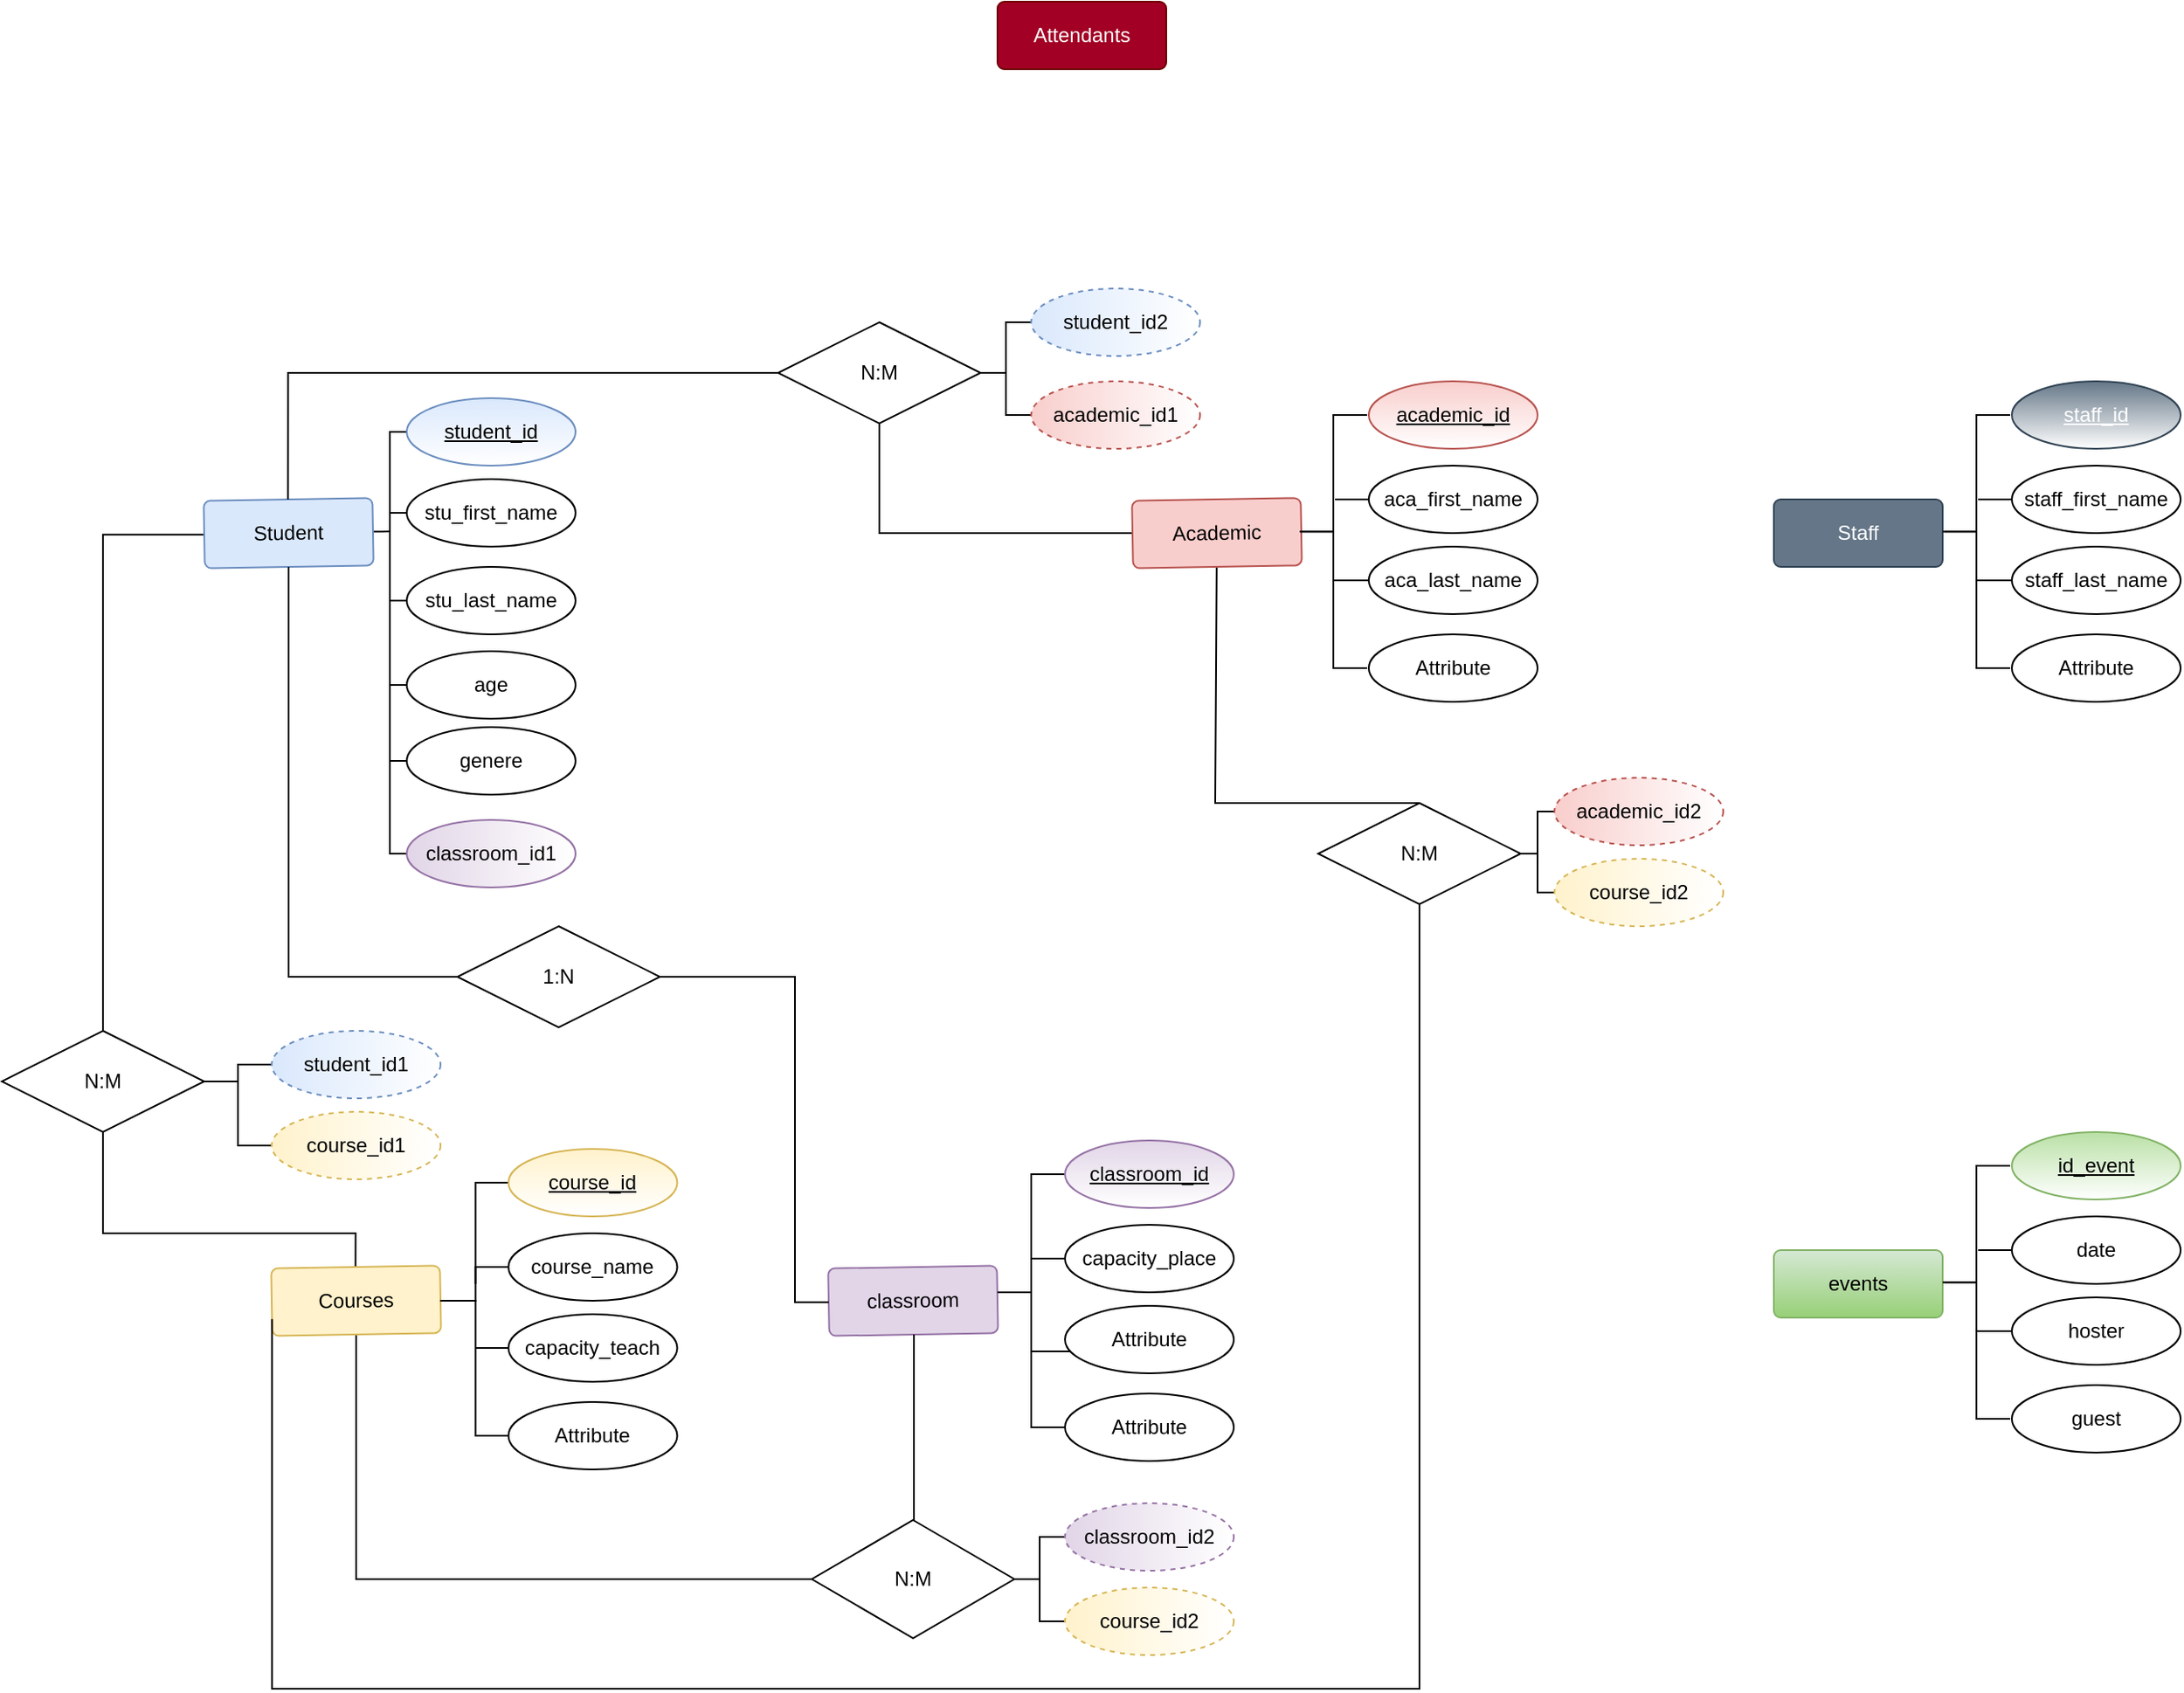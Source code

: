 <mxfile version="13.6.5" type="github" pages="2">
  <diagram name="Page-1" id="e56a1550-8fbb-45ad-956c-1786394a9013">
    <mxGraphModel dx="1447" dy="732" grid="1" gridSize="10" guides="1" tooltips="1" connect="1" arrows="1" fold="1" page="1" pageScale="1" pageWidth="2336" pageHeight="1654" background="#ffffff" math="0" shadow="0">
      <root>
        <mxCell id="0" />
        <mxCell id="1" parent="0" />
        <mxCell id="8qeOEE5i9LT7K-dfV9K4-85" style="edgeStyle=orthogonalEdgeStyle;rounded=0;orthogonalLoop=1;jettySize=auto;html=1;entryX=0.5;entryY=0;entryDx=0;entryDy=0;exitX=0.5;exitY=1;exitDx=0;exitDy=0;endArrow=none;endFill=0;" edge="1" parent="1" source="8qeOEE5i9LT7K-dfV9K4-33" target="8qeOEE5i9LT7K-dfV9K4-56">
          <mxGeometry relative="1" as="geometry">
            <Array as="points">
              <mxPoint x="830" y="850" />
              <mxPoint x="980" y="850" />
            </Array>
          </mxGeometry>
        </mxCell>
        <mxCell id="8qeOEE5i9LT7K-dfV9K4-86" style="edgeStyle=orthogonalEdgeStyle;rounded=0;orthogonalLoop=1;jettySize=auto;html=1;endArrow=none;endFill=0;entryX=0;entryY=0.5;entryDx=0;entryDy=0;" edge="1" parent="1" source="8qeOEE5i9LT7K-dfV9K4-33" target="8qeOEE5i9LT7K-dfV9K4-38">
          <mxGeometry relative="1" as="geometry">
            <mxPoint x="830" y="520" as="targetPoint" />
            <Array as="points">
              <mxPoint x="830" y="436" />
            </Array>
          </mxGeometry>
        </mxCell>
        <mxCell id="8qeOEE5i9LT7K-dfV9K4-33" value="N:M" style="shape=rhombus;perimeter=rhombusPerimeter;whiteSpace=wrap;html=1;align=center;" vertex="1" parent="1">
          <mxGeometry x="770" y="730" width="120" height="60" as="geometry" />
        </mxCell>
        <mxCell id="8qeOEE5i9LT7K-dfV9K4-107" style="edgeStyle=elbowEdgeStyle;rounded=0;orthogonalLoop=1;jettySize=auto;html=1;exitX=1;exitY=0.5;exitDx=0;exitDy=0;endArrow=none;endFill=0;" edge="1" parent="1" source="8qeOEE5i9LT7K-dfV9K4-38">
          <mxGeometry relative="1" as="geometry">
            <mxPoint x="1000" y="434" as="targetPoint" />
          </mxGeometry>
        </mxCell>
        <mxCell id="8qeOEE5i9LT7K-dfV9K4-38" value="Student" style="rounded=1;arcSize=10;whiteSpace=wrap;html=1;align=center;rotation=-1;fillColor=#dae8fc;strokeColor=#6c8ebf;" vertex="1" parent="1">
          <mxGeometry x="890" y="415" width="100" height="40" as="geometry" />
        </mxCell>
        <mxCell id="8qeOEE5i9LT7K-dfV9K4-105" style="edgeStyle=elbowEdgeStyle;rounded=0;orthogonalLoop=1;jettySize=auto;html=1;endArrow=none;endFill=0;" edge="1" parent="1" source="8qeOEE5i9LT7K-dfV9K4-39">
          <mxGeometry relative="1" as="geometry">
            <mxPoint x="1000" y="423" as="targetPoint" />
          </mxGeometry>
        </mxCell>
        <mxCell id="8qeOEE5i9LT7K-dfV9K4-39" value="stu_first_name" style="ellipse;whiteSpace=wrap;html=1;align=center;" vertex="1" parent="1">
          <mxGeometry x="1010" y="403" width="100" height="40" as="geometry" />
        </mxCell>
        <mxCell id="8qeOEE5i9LT7K-dfV9K4-41" style="edgeStyle=orthogonalEdgeStyle;rounded=0;orthogonalLoop=1;jettySize=auto;html=1;endArrow=none;endFill=0;" edge="1" parent="1" source="8qeOEE5i9LT7K-dfV9K4-40">
          <mxGeometry relative="1" as="geometry">
            <mxPoint x="1000" y="520" as="targetPoint" />
            <Array as="points">
              <mxPoint x="1000" y="375" />
            </Array>
          </mxGeometry>
        </mxCell>
        <mxCell id="8qeOEE5i9LT7K-dfV9K4-40" value="student_id" style="ellipse;whiteSpace=wrap;html=1;align=center;fontStyle=4;fillColor=#dae8fc;strokeColor=#6c8ebf;gradientColor=#ffffff;" vertex="1" parent="1">
          <mxGeometry x="1010" y="355" width="100" height="40" as="geometry" />
        </mxCell>
        <mxCell id="8qeOEE5i9LT7K-dfV9K4-106" style="edgeStyle=elbowEdgeStyle;rounded=0;orthogonalLoop=1;jettySize=auto;html=1;endArrow=none;endFill=0;" edge="1" parent="1" source="8qeOEE5i9LT7K-dfV9K4-43">
          <mxGeometry relative="1" as="geometry">
            <mxPoint x="1000" y="475" as="targetPoint" />
          </mxGeometry>
        </mxCell>
        <mxCell id="8qeOEE5i9LT7K-dfV9K4-43" value="stu_last_name" style="ellipse;whiteSpace=wrap;html=1;align=center;" vertex="1" parent="1">
          <mxGeometry x="1010" y="455" width="100" height="40" as="geometry" />
        </mxCell>
        <mxCell id="8qeOEE5i9LT7K-dfV9K4-46" style="edgeStyle=orthogonalEdgeStyle;rounded=0;orthogonalLoop=1;jettySize=auto;html=1;endArrow=none;endFill=0;" edge="1" parent="1" source="8qeOEE5i9LT7K-dfV9K4-44">
          <mxGeometry relative="1" as="geometry">
            <mxPoint x="1000" y="520" as="targetPoint" />
            <Array as="points">
              <mxPoint x="1000" y="525" />
            </Array>
          </mxGeometry>
        </mxCell>
        <mxCell id="8qeOEE5i9LT7K-dfV9K4-44" value="age" style="ellipse;whiteSpace=wrap;html=1;align=center;" vertex="1" parent="1">
          <mxGeometry x="1010" y="505" width="100" height="40" as="geometry" />
        </mxCell>
        <mxCell id="8qeOEE5i9LT7K-dfV9K4-103" style="edgeStyle=elbowEdgeStyle;rounded=0;orthogonalLoop=1;jettySize=auto;html=1;entryX=0.5;entryY=0;entryDx=0;entryDy=0;endArrow=none;endFill=0;" edge="1" parent="1" source="8qeOEE5i9LT7K-dfV9K4-47" target="8qeOEE5i9LT7K-dfV9K4-99">
          <mxGeometry relative="1" as="geometry">
            <Array as="points">
              <mxPoint x="1489" y="590" />
              <mxPoint x="1489" y="570" />
              <mxPoint x="1489" y="530" />
            </Array>
          </mxGeometry>
        </mxCell>
        <mxCell id="h8_w1N1ypf0AOFqCvdCE-18" style="edgeStyle=elbowEdgeStyle;rounded=0;orthogonalLoop=1;jettySize=auto;html=1;entryX=0.5;entryY=1;entryDx=0;entryDy=0;endArrow=none;endFill=0;" edge="1" parent="1" source="8qeOEE5i9LT7K-dfV9K4-47" target="8qeOEE5i9LT7K-dfV9K4-92">
          <mxGeometry relative="1" as="geometry">
            <Array as="points">
              <mxPoint x="1290" y="410" />
            </Array>
          </mxGeometry>
        </mxCell>
        <mxCell id="8qeOEE5i9LT7K-dfV9K4-47" value="Academic" style="rounded=1;arcSize=10;whiteSpace=wrap;html=1;align=center;rotation=-1;fillColor=#f8cecc;strokeColor=#b85450;" vertex="1" parent="1">
          <mxGeometry x="1440" y="415" width="100" height="40" as="geometry" />
        </mxCell>
        <mxCell id="h8_w1N1ypf0AOFqCvdCE-6" style="edgeStyle=elbowEdgeStyle;rounded=0;orthogonalLoop=1;jettySize=auto;html=1;endArrow=none;endFill=0;" edge="1" parent="1" source="8qeOEE5i9LT7K-dfV9K4-49">
          <mxGeometry relative="1" as="geometry">
            <mxPoint x="1560" y="415" as="targetPoint" />
          </mxGeometry>
        </mxCell>
        <mxCell id="8qeOEE5i9LT7K-dfV9K4-49" value="aca_first_name" style="ellipse;whiteSpace=wrap;html=1;align=center;" vertex="1" parent="1">
          <mxGeometry x="1580" y="395" width="100" height="40" as="geometry" />
        </mxCell>
        <mxCell id="h8_w1N1ypf0AOFqCvdCE-5" style="edgeStyle=elbowEdgeStyle;rounded=0;orthogonalLoop=1;jettySize=auto;html=1;entryX=1;entryY=0.5;entryDx=0;entryDy=0;endArrow=none;endFill=0;" edge="1" parent="1">
          <mxGeometry relative="1" as="geometry">
            <mxPoint x="1579" y="365" as="sourcePoint" />
            <mxPoint x="1538.992" y="434.127" as="targetPoint" />
          </mxGeometry>
        </mxCell>
        <mxCell id="8qeOEE5i9LT7K-dfV9K4-51" value="academic_id" style="ellipse;whiteSpace=wrap;html=1;align=center;fontStyle=4;fillColor=#f8cecc;strokeColor=#b85450;gradientColor=#ffffff;" vertex="1" parent="1">
          <mxGeometry x="1580" y="345" width="100" height="40" as="geometry" />
        </mxCell>
        <mxCell id="8qeOEE5i9LT7K-dfV9K4-110" style="edgeStyle=elbowEdgeStyle;rounded=0;orthogonalLoop=1;jettySize=auto;html=1;entryX=1;entryY=0.5;entryDx=0;entryDy=0;endArrow=none;endFill=0;" edge="1" parent="1" source="8qeOEE5i9LT7K-dfV9K4-53" target="8qeOEE5i9LT7K-dfV9K4-47">
          <mxGeometry relative="1" as="geometry">
            <Array as="points">
              <mxPoint x="1559" y="440" />
            </Array>
          </mxGeometry>
        </mxCell>
        <mxCell id="8qeOEE5i9LT7K-dfV9K4-53" value="aca_last_name" style="ellipse;whiteSpace=wrap;html=1;align=center;" vertex="1" parent="1">
          <mxGeometry x="1580" y="443" width="100" height="40" as="geometry" />
        </mxCell>
        <mxCell id="h8_w1N1ypf0AOFqCvdCE-4" style="edgeStyle=elbowEdgeStyle;rounded=0;orthogonalLoop=1;jettySize=auto;html=1;endArrow=none;endFill=0;" edge="1" parent="1">
          <mxGeometry relative="1" as="geometry">
            <mxPoint x="1559" y="460" as="targetPoint" />
            <mxPoint x="1579" y="515" as="sourcePoint" />
            <Array as="points">
              <mxPoint x="1559" y="490" />
            </Array>
          </mxGeometry>
        </mxCell>
        <mxCell id="8qeOEE5i9LT7K-dfV9K4-55" value="Attribute" style="ellipse;whiteSpace=wrap;html=1;align=center;" vertex="1" parent="1">
          <mxGeometry x="1580" y="495" width="100" height="40" as="geometry" />
        </mxCell>
        <mxCell id="h8_w1N1ypf0AOFqCvdCE-15" style="edgeStyle=elbowEdgeStyle;rounded=0;orthogonalLoop=1;jettySize=auto;html=1;entryX=0;entryY=0.5;entryDx=0;entryDy=0;endArrow=none;endFill=0;" edge="1" parent="1" source="8qeOEE5i9LT7K-dfV9K4-56" target="8qeOEE5i9LT7K-dfV9K4-133">
          <mxGeometry relative="1" as="geometry">
            <Array as="points">
              <mxPoint x="980" y="1050" />
            </Array>
          </mxGeometry>
        </mxCell>
        <mxCell id="8qeOEE5i9LT7K-dfV9K4-56" value="Courses" style="rounded=1;arcSize=10;whiteSpace=wrap;html=1;align=center;rotation=-1;fillColor=#fff2cc;strokeColor=#d6b656;" vertex="1" parent="1">
          <mxGeometry x="930" y="870" width="100" height="40" as="geometry" />
        </mxCell>
        <mxCell id="8qeOEE5i9LT7K-dfV9K4-57" style="edgeStyle=orthogonalEdgeStyle;rounded=0;orthogonalLoop=1;jettySize=auto;html=1;endArrow=none;endFill=0;" edge="1" parent="1" source="8qeOEE5i9LT7K-dfV9K4-58">
          <mxGeometry relative="1" as="geometry">
            <mxPoint x="1029.76" y="890" as="targetPoint" />
            <Array as="points">
              <mxPoint x="1050.76" y="870" />
              <mxPoint x="1050.76" y="890" />
              <mxPoint x="1029.76" y="890" />
            </Array>
          </mxGeometry>
        </mxCell>
        <mxCell id="8qeOEE5i9LT7K-dfV9K4-58" value="course_name" style="ellipse;whiteSpace=wrap;html=1;align=center;" vertex="1" parent="1">
          <mxGeometry x="1070.26" y="850" width="100" height="40" as="geometry" />
        </mxCell>
        <mxCell id="8qeOEE5i9LT7K-dfV9K4-59" style="edgeStyle=orthogonalEdgeStyle;rounded=0;orthogonalLoop=1;jettySize=auto;html=1;endArrow=none;endFill=0;" edge="1" parent="1" source="8qeOEE5i9LT7K-dfV9K4-60">
          <mxGeometry relative="1" as="geometry">
            <mxPoint x="1050.76" y="880" as="targetPoint" />
            <Array as="points">
              <mxPoint x="1050.76" y="820" />
              <mxPoint x="1050.76" y="869" />
            </Array>
          </mxGeometry>
        </mxCell>
        <mxCell id="8qeOEE5i9LT7K-dfV9K4-60" value="course_id" style="ellipse;whiteSpace=wrap;html=1;align=center;fontStyle=4;fillColor=#fff2cc;strokeColor=#d6b656;gradientColor=#ffffff;" vertex="1" parent="1">
          <mxGeometry x="1070.26" y="800" width="100" height="40" as="geometry" />
        </mxCell>
        <mxCell id="8qeOEE5i9LT7K-dfV9K4-104" style="edgeStyle=elbowEdgeStyle;rounded=0;orthogonalLoop=1;jettySize=auto;html=1;endArrow=none;endFill=0;" edge="1" parent="1" source="8qeOEE5i9LT7K-dfV9K4-62">
          <mxGeometry relative="1" as="geometry">
            <mxPoint x="1050.76" y="918" as="targetPoint" />
          </mxGeometry>
        </mxCell>
        <mxCell id="8qeOEE5i9LT7K-dfV9K4-62" value="&lt;span&gt;capacity_teach&lt;/span&gt;" style="ellipse;whiteSpace=wrap;html=1;align=center;" vertex="1" parent="1">
          <mxGeometry x="1070.26" y="898" width="100" height="40" as="geometry" />
        </mxCell>
        <mxCell id="8qeOEE5i9LT7K-dfV9K4-63" style="edgeStyle=orthogonalEdgeStyle;rounded=0;orthogonalLoop=1;jettySize=auto;html=1;endArrow=none;endFill=0;" edge="1" parent="1" source="8qeOEE5i9LT7K-dfV9K4-64">
          <mxGeometry relative="1" as="geometry">
            <mxPoint x="1030.76" y="890" as="targetPoint" />
            <Array as="points">
              <mxPoint x="1050.76" y="970" />
              <mxPoint x="1050.76" y="890" />
              <mxPoint x="1030.76" y="890" />
            </Array>
          </mxGeometry>
        </mxCell>
        <mxCell id="8qeOEE5i9LT7K-dfV9K4-64" value="Attribute" style="ellipse;whiteSpace=wrap;html=1;align=center;" vertex="1" parent="1">
          <mxGeometry x="1070.26" y="950" width="100" height="40" as="geometry" />
        </mxCell>
        <mxCell id="8qeOEE5i9LT7K-dfV9K4-65" value="classroom" style="rounded=1;arcSize=10;whiteSpace=wrap;html=1;align=center;rotation=-1;fillColor=#e1d5e7;strokeColor=#9673a6;" vertex="1" parent="1">
          <mxGeometry x="1260" y="870" width="100" height="40" as="geometry" />
        </mxCell>
        <mxCell id="8qeOEE5i9LT7K-dfV9K4-66" style="edgeStyle=orthogonalEdgeStyle;rounded=0;orthogonalLoop=1;jettySize=auto;html=1;endArrow=none;endFill=0;" edge="1" parent="1" source="8qeOEE5i9LT7K-dfV9K4-67">
          <mxGeometry relative="1" as="geometry">
            <mxPoint x="1360" y="885" as="targetPoint" />
            <Array as="points">
              <mxPoint x="1380" y="865" />
              <mxPoint x="1380" y="885" />
              <mxPoint x="1360" y="885" />
            </Array>
          </mxGeometry>
        </mxCell>
        <mxCell id="8qeOEE5i9LT7K-dfV9K4-67" value="capacity_place" style="ellipse;whiteSpace=wrap;html=1;align=center;" vertex="1" parent="1">
          <mxGeometry x="1400" y="845" width="100" height="40" as="geometry" />
        </mxCell>
        <mxCell id="8qeOEE5i9LT7K-dfV9K4-68" style="edgeStyle=orthogonalEdgeStyle;rounded=0;orthogonalLoop=1;jettySize=auto;html=1;endArrow=none;endFill=0;" edge="1" parent="1" source="8qeOEE5i9LT7K-dfV9K4-69">
          <mxGeometry relative="1" as="geometry">
            <mxPoint x="1360" y="885" as="targetPoint" />
            <Array as="points">
              <mxPoint x="1380" y="815" />
              <mxPoint x="1380" y="885" />
              <mxPoint x="1360" y="885" />
            </Array>
          </mxGeometry>
        </mxCell>
        <mxCell id="8qeOEE5i9LT7K-dfV9K4-69" value="classroom_id" style="ellipse;whiteSpace=wrap;html=1;align=center;fontStyle=4;fillColor=#e1d5e7;strokeColor=#9673a6;gradientColor=#ffffff;" vertex="1" parent="1">
          <mxGeometry x="1400" y="795" width="100" height="40" as="geometry" />
        </mxCell>
        <mxCell id="8qeOEE5i9LT7K-dfV9K4-70" style="edgeStyle=orthogonalEdgeStyle;rounded=0;orthogonalLoop=1;jettySize=auto;html=1;endArrow=none;endFill=0;" edge="1" parent="1" source="8qeOEE5i9LT7K-dfV9K4-71">
          <mxGeometry relative="1" as="geometry">
            <Array as="points">
              <mxPoint x="1380" y="920" />
              <mxPoint x="1380" y="884" />
            </Array>
            <mxPoint x="1380" y="884" as="targetPoint" />
          </mxGeometry>
        </mxCell>
        <mxCell id="8qeOEE5i9LT7K-dfV9K4-71" value="Attribute" style="ellipse;whiteSpace=wrap;html=1;align=center;" vertex="1" parent="1">
          <mxGeometry x="1400" y="893" width="100" height="40" as="geometry" />
        </mxCell>
        <mxCell id="8qeOEE5i9LT7K-dfV9K4-72" style="edgeStyle=orthogonalEdgeStyle;rounded=0;orthogonalLoop=1;jettySize=auto;html=1;endArrow=none;endFill=0;" edge="1" parent="1" source="8qeOEE5i9LT7K-dfV9K4-73">
          <mxGeometry relative="1" as="geometry">
            <mxPoint x="1380" y="885" as="targetPoint" />
            <Array as="points">
              <mxPoint x="1380" y="965" />
              <mxPoint x="1380" y="885" />
              <mxPoint x="1360" y="885" />
            </Array>
          </mxGeometry>
        </mxCell>
        <mxCell id="8qeOEE5i9LT7K-dfV9K4-73" value="Attribute" style="ellipse;whiteSpace=wrap;html=1;align=center;" vertex="1" parent="1">
          <mxGeometry x="1400" y="945" width="100" height="40" as="geometry" />
        </mxCell>
        <mxCell id="8qeOEE5i9LT7K-dfV9K4-97" style="edgeStyle=elbowEdgeStyle;rounded=0;orthogonalLoop=1;jettySize=auto;html=1;endArrow=none;endFill=0;" edge="1" parent="1" source="8qeOEE5i9LT7K-dfV9K4-83">
          <mxGeometry relative="1" as="geometry">
            <mxPoint x="1000" y="520" as="targetPoint" />
            <Array as="points">
              <mxPoint x="1000" y="620" />
              <mxPoint x="990" y="528" />
              <mxPoint x="990" y="530" />
              <mxPoint x="990" y="570" />
            </Array>
          </mxGeometry>
        </mxCell>
        <mxCell id="8qeOEE5i9LT7K-dfV9K4-83" value="genere" style="ellipse;whiteSpace=wrap;html=1;align=center;" vertex="1" parent="1">
          <mxGeometry x="1010" y="550" width="100" height="40" as="geometry" />
        </mxCell>
        <mxCell id="8qeOEE5i9LT7K-dfV9K4-114" style="edgeStyle=elbowEdgeStyle;rounded=0;orthogonalLoop=1;jettySize=auto;html=1;entryX=1;entryY=0.5;entryDx=0;entryDy=0;endArrow=none;endFill=0;" edge="1" parent="1" source="8qeOEE5i9LT7K-dfV9K4-87" target="8qeOEE5i9LT7K-dfV9K4-33">
          <mxGeometry relative="1" as="geometry" />
        </mxCell>
        <mxCell id="8qeOEE5i9LT7K-dfV9K4-87" value="student_id1" style="ellipse;whiteSpace=wrap;html=1;align=center;dashed=1;fillColor=#dae8fc;strokeColor=#6c8ebf;gradientColor=#ffffff;gradientDirection=east;" vertex="1" parent="1">
          <mxGeometry x="930" y="730" width="100" height="40" as="geometry" />
        </mxCell>
        <mxCell id="8qeOEE5i9LT7K-dfV9K4-113" style="edgeStyle=elbowEdgeStyle;rounded=0;orthogonalLoop=1;jettySize=auto;html=1;entryX=1;entryY=0.5;entryDx=0;entryDy=0;endArrow=none;endFill=0;" edge="1" parent="1" source="8qeOEE5i9LT7K-dfV9K4-90" target="8qeOEE5i9LT7K-dfV9K4-33">
          <mxGeometry relative="1" as="geometry" />
        </mxCell>
        <mxCell id="8qeOEE5i9LT7K-dfV9K4-90" value="course_id1" style="ellipse;whiteSpace=wrap;html=1;align=center;fontStyle=0;dashed=1;fillColor=#fff2cc;strokeColor=#d6b656;gradientColor=#ffffff;gradientDirection=east;" vertex="1" parent="1">
          <mxGeometry x="930" y="778" width="100" height="40" as="geometry" />
        </mxCell>
        <mxCell id="8qeOEE5i9LT7K-dfV9K4-96" style="edgeStyle=orthogonalEdgeStyle;rounded=0;orthogonalLoop=1;jettySize=auto;html=1;entryX=0.5;entryY=0;entryDx=0;entryDy=0;endArrow=none;endFill=0;" edge="1" parent="1" source="8qeOEE5i9LT7K-dfV9K4-92" target="8qeOEE5i9LT7K-dfV9K4-38">
          <mxGeometry relative="1" as="geometry" />
        </mxCell>
        <mxCell id="h8_w1N1ypf0AOFqCvdCE-19" style="edgeStyle=elbowEdgeStyle;rounded=0;orthogonalLoop=1;jettySize=auto;html=1;entryX=0;entryY=0.5;entryDx=0;entryDy=0;endArrow=none;endFill=0;" edge="1" parent="1" source="8qeOEE5i9LT7K-dfV9K4-92" target="8qeOEE5i9LT7K-dfV9K4-118">
          <mxGeometry relative="1" as="geometry" />
        </mxCell>
        <mxCell id="h8_w1N1ypf0AOFqCvdCE-20" style="edgeStyle=elbowEdgeStyle;rounded=0;orthogonalLoop=1;jettySize=auto;html=1;endArrow=none;endFill=0;" edge="1" parent="1" source="8qeOEE5i9LT7K-dfV9K4-92" target="8qeOEE5i9LT7K-dfV9K4-119">
          <mxGeometry relative="1" as="geometry" />
        </mxCell>
        <mxCell id="8qeOEE5i9LT7K-dfV9K4-92" value="N:M" style="shape=rhombus;perimeter=rhombusPerimeter;whiteSpace=wrap;html=1;align=center;" vertex="1" parent="1">
          <mxGeometry x="1230" y="310" width="120" height="60" as="geometry" />
        </mxCell>
        <mxCell id="8qeOEE5i9LT7K-dfV9K4-100" style="edgeStyle=elbowEdgeStyle;rounded=0;orthogonalLoop=1;jettySize=auto;html=1;endArrow=none;endFill=0;entryX=0.5;entryY=1;entryDx=0;entryDy=0;" edge="1" parent="1" source="8qeOEE5i9LT7K-dfV9K4-98" target="8qeOEE5i9LT7K-dfV9K4-38">
          <mxGeometry relative="1" as="geometry">
            <mxPoint x="920" y="570" as="targetPoint" />
            <Array as="points">
              <mxPoint x="940" y="500" />
              <mxPoint x="930" y="550" />
              <mxPoint x="940" y="650" />
              <mxPoint x="940" y="570" />
              <mxPoint x="950" y="700" />
            </Array>
          </mxGeometry>
        </mxCell>
        <mxCell id="8qeOEE5i9LT7K-dfV9K4-101" style="edgeStyle=elbowEdgeStyle;rounded=0;orthogonalLoop=1;jettySize=auto;html=1;entryX=0;entryY=0.5;entryDx=0;entryDy=0;endArrow=none;endFill=0;exitX=1;exitY=0.5;exitDx=0;exitDy=0;" edge="1" parent="1" source="8qeOEE5i9LT7K-dfV9K4-98" target="8qeOEE5i9LT7K-dfV9K4-65">
          <mxGeometry relative="1" as="geometry">
            <Array as="points">
              <mxPoint x="1240" y="750" />
              <mxPoint x="1260" y="820" />
            </Array>
          </mxGeometry>
        </mxCell>
        <mxCell id="8qeOEE5i9LT7K-dfV9K4-98" value="1:N" style="shape=rhombus;perimeter=rhombusPerimeter;whiteSpace=wrap;html=1;align=center;" vertex="1" parent="1">
          <mxGeometry x="1040" y="668" width="120" height="60" as="geometry" />
        </mxCell>
        <mxCell id="h8_w1N1ypf0AOFqCvdCE-16" style="edgeStyle=elbowEdgeStyle;rounded=0;orthogonalLoop=1;jettySize=auto;html=1;entryX=0;entryY=0.75;entryDx=0;entryDy=0;endArrow=none;endFill=0;" edge="1" parent="1" source="8qeOEE5i9LT7K-dfV9K4-99" target="8qeOEE5i9LT7K-dfV9K4-56">
          <mxGeometry relative="1" as="geometry">
            <Array as="points">
              <mxPoint x="1480" y="1120" />
            </Array>
          </mxGeometry>
        </mxCell>
        <mxCell id="h8_w1N1ypf0AOFqCvdCE-21" style="edgeStyle=elbowEdgeStyle;rounded=0;orthogonalLoop=1;jettySize=auto;html=1;entryX=0;entryY=0.5;entryDx=0;entryDy=0;endArrow=none;endFill=0;" edge="1" parent="1" source="8qeOEE5i9LT7K-dfV9K4-99" target="8qeOEE5i9LT7K-dfV9K4-130">
          <mxGeometry relative="1" as="geometry" />
        </mxCell>
        <mxCell id="h8_w1N1ypf0AOFqCvdCE-22" style="edgeStyle=elbowEdgeStyle;rounded=0;orthogonalLoop=1;jettySize=auto;html=1;entryX=0;entryY=0.5;entryDx=0;entryDy=0;endArrow=none;endFill=0;" edge="1" parent="1" source="8qeOEE5i9LT7K-dfV9K4-99" target="8qeOEE5i9LT7K-dfV9K4-129">
          <mxGeometry relative="1" as="geometry" />
        </mxCell>
        <mxCell id="8qeOEE5i9LT7K-dfV9K4-99" value="N:M" style="shape=rhombus;perimeter=rhombusPerimeter;whiteSpace=wrap;html=1;align=center;" vertex="1" parent="1">
          <mxGeometry x="1550" y="595" width="120" height="60" as="geometry" />
        </mxCell>
        <mxCell id="8qeOEE5i9LT7K-dfV9K4-118" value="student_id2" style="ellipse;whiteSpace=wrap;html=1;align=center;dashed=1;fillColor=#dae8fc;strokeColor=#6c8ebf;gradientColor=#ffffff;gradientDirection=east;" vertex="1" parent="1">
          <mxGeometry x="1380" y="290" width="100" height="40" as="geometry" />
        </mxCell>
        <mxCell id="8qeOEE5i9LT7K-dfV9K4-119" value="academic_id1" style="ellipse;whiteSpace=wrap;html=1;align=center;fontStyle=0;dashed=1;fillColor=#f8cecc;strokeColor=#b85450;gradientColor=#ffffff;gradientDirection=east;" vertex="1" parent="1">
          <mxGeometry x="1380" y="345" width="100" height="40" as="geometry" />
        </mxCell>
        <mxCell id="8qeOEE5i9LT7K-dfV9K4-128" style="edgeStyle=elbowEdgeStyle;rounded=0;orthogonalLoop=1;jettySize=auto;html=1;exitX=0;exitY=0.5;exitDx=0;exitDy=0;endArrow=none;endFill=0;" edge="1" parent="1" source="8qeOEE5i9LT7K-dfV9K4-127">
          <mxGeometry relative="1" as="geometry">
            <mxPoint x="1000" y="570" as="targetPoint" />
            <Array as="points">
              <mxPoint x="1000" y="600" />
            </Array>
          </mxGeometry>
        </mxCell>
        <mxCell id="8qeOEE5i9LT7K-dfV9K4-127" value="classroom_id1" style="ellipse;whiteSpace=wrap;html=1;align=center;fontStyle=0;fillColor=#e1d5e7;strokeColor=#9673a6;gradientColor=#ffffff;gradientDirection=east;" vertex="1" parent="1">
          <mxGeometry x="1010" y="605" width="100" height="40" as="geometry" />
        </mxCell>
        <mxCell id="8qeOEE5i9LT7K-dfV9K4-129" value="course_id2" style="ellipse;whiteSpace=wrap;html=1;align=center;fontStyle=0;fillColor=#fff2cc;strokeColor=#d6b656;gradientColor=#ffffff;gradientDirection=east;dashed=1;" vertex="1" parent="1">
          <mxGeometry x="1690" y="628" width="100" height="40" as="geometry" />
        </mxCell>
        <mxCell id="8qeOEE5i9LT7K-dfV9K4-130" value="academic_id2" style="ellipse;whiteSpace=wrap;html=1;align=center;fontStyle=0;dashed=1;fillColor=#f8cecc;strokeColor=#b85450;gradientColor=#ffffff;gradientDirection=east;" vertex="1" parent="1">
          <mxGeometry x="1690" y="580" width="100" height="40" as="geometry" />
        </mxCell>
        <mxCell id="8qeOEE5i9LT7K-dfV9K4-134" style="edgeStyle=elbowEdgeStyle;rounded=0;orthogonalLoop=1;jettySize=auto;html=1;entryX=0.5;entryY=1;entryDx=0;entryDy=0;endArrow=none;endFill=0;" edge="1" parent="1" source="8qeOEE5i9LT7K-dfV9K4-133" target="8qeOEE5i9LT7K-dfV9K4-65">
          <mxGeometry relative="1" as="geometry" />
        </mxCell>
        <mxCell id="8qeOEE5i9LT7K-dfV9K4-138" style="edgeStyle=elbowEdgeStyle;rounded=0;orthogonalLoop=1;jettySize=auto;html=1;entryX=0;entryY=0.5;entryDx=0;entryDy=0;endArrow=none;endFill=0;" edge="1" parent="1" source="8qeOEE5i9LT7K-dfV9K4-133" target="8qeOEE5i9LT7K-dfV9K4-136">
          <mxGeometry relative="1" as="geometry" />
        </mxCell>
        <mxCell id="8qeOEE5i9LT7K-dfV9K4-139" style="edgeStyle=elbowEdgeStyle;rounded=0;orthogonalLoop=1;jettySize=auto;html=1;entryX=0;entryY=0.5;entryDx=0;entryDy=0;endArrow=none;endFill=0;" edge="1" parent="1" source="8qeOEE5i9LT7K-dfV9K4-133" target="8qeOEE5i9LT7K-dfV9K4-137">
          <mxGeometry relative="1" as="geometry" />
        </mxCell>
        <mxCell id="8qeOEE5i9LT7K-dfV9K4-133" value="N:M" style="shape=rhombus;perimeter=rhombusPerimeter;whiteSpace=wrap;html=1;align=center;gradientColor=#ffffff;" vertex="1" parent="1">
          <mxGeometry x="1250" y="1020" width="120" height="70" as="geometry" />
        </mxCell>
        <mxCell id="8qeOEE5i9LT7K-dfV9K4-136" value="classroom_id2" style="ellipse;whiteSpace=wrap;html=1;align=center;fontStyle=0;fillColor=#e1d5e7;strokeColor=#9673a6;gradientColor=#ffffff;gradientDirection=east;dashed=1;" vertex="1" parent="1">
          <mxGeometry x="1400" y="1010" width="100" height="40" as="geometry" />
        </mxCell>
        <mxCell id="8qeOEE5i9LT7K-dfV9K4-137" value="course_id2" style="ellipse;whiteSpace=wrap;html=1;align=center;fontStyle=0;dashed=1;fillColor=#fff2cc;strokeColor=#d6b656;gradientColor=#ffffff;gradientDirection=east;" vertex="1" parent="1">
          <mxGeometry x="1400" y="1060" width="100" height="40" as="geometry" />
        </mxCell>
        <mxCell id="h8_w1N1ypf0AOFqCvdCE-3" value="Staff" style="rounded=1;arcSize=10;whiteSpace=wrap;html=1;align=center;fillColor=#647687;strokeColor=#314354;fontColor=#ffffff;" vertex="1" parent="1">
          <mxGeometry x="1820" y="415" width="100" height="40" as="geometry" />
        </mxCell>
        <mxCell id="h8_w1N1ypf0AOFqCvdCE-7" style="edgeStyle=elbowEdgeStyle;rounded=0;orthogonalLoop=1;jettySize=auto;html=1;endArrow=none;endFill=0;" edge="1" parent="1" source="h8_w1N1ypf0AOFqCvdCE-8">
          <mxGeometry relative="1" as="geometry">
            <mxPoint x="1941.01" y="415" as="targetPoint" />
          </mxGeometry>
        </mxCell>
        <mxCell id="h8_w1N1ypf0AOFqCvdCE-8" value="staff_first_name" style="ellipse;whiteSpace=wrap;html=1;align=center;" vertex="1" parent="1">
          <mxGeometry x="1961.01" y="395" width="100" height="40" as="geometry" />
        </mxCell>
        <mxCell id="h8_w1N1ypf0AOFqCvdCE-9" style="edgeStyle=elbowEdgeStyle;rounded=0;orthogonalLoop=1;jettySize=auto;html=1;entryX=1;entryY=0.5;entryDx=0;entryDy=0;endArrow=none;endFill=0;" edge="1" parent="1">
          <mxGeometry relative="1" as="geometry">
            <mxPoint x="1960.01" y="365" as="sourcePoint" />
            <mxPoint x="1920.002" y="434.127" as="targetPoint" />
          </mxGeometry>
        </mxCell>
        <mxCell id="h8_w1N1ypf0AOFqCvdCE-10" value="staff_id" style="ellipse;whiteSpace=wrap;html=1;align=center;fontStyle=4;fillColor=#647687;strokeColor=#314354;fontColor=#ffffff;gradientColor=#ffffff;" vertex="1" parent="1">
          <mxGeometry x="1961.01" y="345" width="100" height="40" as="geometry" />
        </mxCell>
        <mxCell id="h8_w1N1ypf0AOFqCvdCE-11" style="edgeStyle=elbowEdgeStyle;rounded=0;orthogonalLoop=1;jettySize=auto;html=1;entryX=1;entryY=0.5;entryDx=0;entryDy=0;endArrow=none;endFill=0;" edge="1" parent="1" source="h8_w1N1ypf0AOFqCvdCE-12">
          <mxGeometry relative="1" as="geometry">
            <mxPoint x="1921.002" y="434.127" as="targetPoint" />
            <Array as="points">
              <mxPoint x="1940.01" y="440" />
            </Array>
          </mxGeometry>
        </mxCell>
        <mxCell id="h8_w1N1ypf0AOFqCvdCE-12" value="staff_last_name" style="ellipse;whiteSpace=wrap;html=1;align=center;" vertex="1" parent="1">
          <mxGeometry x="1961.01" y="443" width="100" height="40" as="geometry" />
        </mxCell>
        <mxCell id="h8_w1N1ypf0AOFqCvdCE-13" style="edgeStyle=elbowEdgeStyle;rounded=0;orthogonalLoop=1;jettySize=auto;html=1;endArrow=none;endFill=0;" edge="1" parent="1">
          <mxGeometry relative="1" as="geometry">
            <mxPoint x="1940.01" y="460" as="targetPoint" />
            <mxPoint x="1960.01" y="515" as="sourcePoint" />
            <Array as="points">
              <mxPoint x="1940.01" y="490" />
            </Array>
          </mxGeometry>
        </mxCell>
        <mxCell id="h8_w1N1ypf0AOFqCvdCE-14" value="Attribute" style="ellipse;whiteSpace=wrap;html=1;align=center;" vertex="1" parent="1">
          <mxGeometry x="1961.01" y="495" width="100" height="40" as="geometry" />
        </mxCell>
        <mxCell id="h8_w1N1ypf0AOFqCvdCE-23" value="events" style="rounded=1;arcSize=10;whiteSpace=wrap;html=1;align=center;fillColor=#d5e8d4;strokeColor=#82b366;gradientColor=#97d077;" vertex="1" parent="1">
          <mxGeometry x="1820" y="860" width="100" height="40" as="geometry" />
        </mxCell>
        <mxCell id="h8_w1N1ypf0AOFqCvdCE-24" style="edgeStyle=elbowEdgeStyle;rounded=0;orthogonalLoop=1;jettySize=auto;html=1;endArrow=none;endFill=0;" edge="1" parent="1" source="h8_w1N1ypf0AOFqCvdCE-25">
          <mxGeometry relative="1" as="geometry">
            <mxPoint x="1941.01" y="860" as="targetPoint" />
          </mxGeometry>
        </mxCell>
        <mxCell id="h8_w1N1ypf0AOFqCvdCE-25" value="date" style="ellipse;whiteSpace=wrap;html=1;align=center;" vertex="1" parent="1">
          <mxGeometry x="1961.01" y="840" width="100" height="40" as="geometry" />
        </mxCell>
        <mxCell id="h8_w1N1ypf0AOFqCvdCE-26" style="edgeStyle=elbowEdgeStyle;rounded=0;orthogonalLoop=1;jettySize=auto;html=1;entryX=1;entryY=0.5;entryDx=0;entryDy=0;endArrow=none;endFill=0;" edge="1" parent="1">
          <mxGeometry relative="1" as="geometry">
            <mxPoint x="1960.01" y="810" as="sourcePoint" />
            <mxPoint x="1920.002" y="879.127" as="targetPoint" />
          </mxGeometry>
        </mxCell>
        <mxCell id="h8_w1N1ypf0AOFqCvdCE-27" value="id_event" style="ellipse;whiteSpace=wrap;html=1;align=center;fontStyle=4;strokeColor=#82b366;fillColor=#B9E0A5;gradientColor=#FFFFFF;" vertex="1" parent="1">
          <mxGeometry x="1961.01" y="790" width="100" height="40" as="geometry" />
        </mxCell>
        <mxCell id="h8_w1N1ypf0AOFqCvdCE-28" style="edgeStyle=elbowEdgeStyle;rounded=0;orthogonalLoop=1;jettySize=auto;html=1;entryX=1;entryY=0.5;entryDx=0;entryDy=0;endArrow=none;endFill=0;" edge="1" parent="1" source="h8_w1N1ypf0AOFqCvdCE-29">
          <mxGeometry relative="1" as="geometry">
            <mxPoint x="1921.002" y="879.127" as="targetPoint" />
            <Array as="points">
              <mxPoint x="1940.01" y="885" />
            </Array>
          </mxGeometry>
        </mxCell>
        <mxCell id="h8_w1N1ypf0AOFqCvdCE-29" value="hoster" style="ellipse;whiteSpace=wrap;html=1;align=center;" vertex="1" parent="1">
          <mxGeometry x="1961.01" y="888" width="100" height="40" as="geometry" />
        </mxCell>
        <mxCell id="h8_w1N1ypf0AOFqCvdCE-30" style="edgeStyle=elbowEdgeStyle;rounded=0;orthogonalLoop=1;jettySize=auto;html=1;endArrow=none;endFill=0;" edge="1" parent="1">
          <mxGeometry relative="1" as="geometry">
            <mxPoint x="1940.01" y="905" as="targetPoint" />
            <mxPoint x="1960.01" y="960" as="sourcePoint" />
            <Array as="points">
              <mxPoint x="1940.01" y="935" />
            </Array>
          </mxGeometry>
        </mxCell>
        <mxCell id="h8_w1N1ypf0AOFqCvdCE-31" value="guest" style="ellipse;whiteSpace=wrap;html=1;align=center;" vertex="1" parent="1">
          <mxGeometry x="1961.01" y="940" width="100" height="40" as="geometry" />
        </mxCell>
        <mxCell id="h8_w1N1ypf0AOFqCvdCE-32" value="Attendants" style="rounded=1;arcSize=10;whiteSpace=wrap;html=1;align=center;fillColor=#a20025;strokeColor=#6F0000;fontColor=#ffffff;" vertex="1" parent="1">
          <mxGeometry x="1360" y="120" width="100" height="40" as="geometry" />
        </mxCell>
      </root>
    </mxGraphModel>
  </diagram>
  <diagram id="rUrMMTXEqBsC7TK3hZof" name="Page-2">
    <mxGraphModel dx="2522" dy="439" grid="1" gridSize="10" guides="1" tooltips="1" connect="1" arrows="1" fold="1" page="1" pageScale="1" pageWidth="827" pageHeight="1169" math="0" shadow="0">
      <root>
        <mxCell id="d3nHEwqmsqpDYWHRqIm4-0" />
        <mxCell id="d3nHEwqmsqpDYWHRqIm4-1" parent="d3nHEwqmsqpDYWHRqIm4-0" />
        <mxCell id="i4tNo_sde4076tbIhIRC-0" value="Student" style="shape=table;startSize=30;container=1;collapsible=1;childLayout=tableLayout;fixedRows=1;rowLines=0;fontStyle=1;align=center;resizeLast=1;" vertex="1" parent="d3nHEwqmsqpDYWHRqIm4-1">
          <mxGeometry x="-1590" y="30" width="230" height="220" as="geometry" />
        </mxCell>
        <mxCell id="i4tNo_sde4076tbIhIRC-1" value="" style="shape=partialRectangle;collapsible=0;dropTarget=0;pointerEvents=0;fillColor=none;top=0;left=0;bottom=1;right=0;points=[[0,0.5],[1,0.5]];portConstraint=eastwest;" vertex="1" parent="i4tNo_sde4076tbIhIRC-0">
          <mxGeometry y="30" width="230" height="30" as="geometry" />
        </mxCell>
        <mxCell id="i4tNo_sde4076tbIhIRC-2" value="PK" style="shape=partialRectangle;connectable=0;fillColor=none;top=0;left=0;bottom=0;right=0;fontStyle=1;overflow=hidden;" vertex="1" parent="i4tNo_sde4076tbIhIRC-1">
          <mxGeometry width="30" height="30" as="geometry" />
        </mxCell>
        <mxCell id="i4tNo_sde4076tbIhIRC-3" value="UniqueID" style="shape=partialRectangle;connectable=0;fillColor=none;top=0;left=0;bottom=0;right=0;align=left;spacingLeft=6;fontStyle=5;overflow=hidden;" vertex="1" parent="i4tNo_sde4076tbIhIRC-1">
          <mxGeometry x="30" width="200" height="30" as="geometry" />
        </mxCell>
        <mxCell id="i4tNo_sde4076tbIhIRC-4" value="" style="shape=partialRectangle;collapsible=0;dropTarget=0;pointerEvents=0;fillColor=none;top=0;left=0;bottom=0;right=0;points=[[0,0.5],[1,0.5]];portConstraint=eastwest;" vertex="1" parent="i4tNo_sde4076tbIhIRC-0">
          <mxGeometry y="60" width="230" height="30" as="geometry" />
        </mxCell>
        <mxCell id="i4tNo_sde4076tbIhIRC-5" value="" style="shape=partialRectangle;connectable=0;fillColor=none;top=0;left=0;bottom=0;right=0;editable=1;overflow=hidden;" vertex="1" parent="i4tNo_sde4076tbIhIRC-4">
          <mxGeometry width="30" height="30" as="geometry" />
        </mxCell>
        <mxCell id="i4tNo_sde4076tbIhIRC-6" value="first_name" style="shape=partialRectangle;connectable=0;fillColor=none;top=0;left=0;bottom=0;right=0;align=left;spacingLeft=6;overflow=hidden;" vertex="1" parent="i4tNo_sde4076tbIhIRC-4">
          <mxGeometry x="30" width="200" height="30" as="geometry" />
        </mxCell>
        <mxCell id="i4tNo_sde4076tbIhIRC-7" value="" style="shape=partialRectangle;collapsible=0;dropTarget=0;pointerEvents=0;fillColor=none;top=0;left=0;bottom=0;right=0;points=[[0,0.5],[1,0.5]];portConstraint=eastwest;" vertex="1" parent="i4tNo_sde4076tbIhIRC-0">
          <mxGeometry y="90" width="230" height="30" as="geometry" />
        </mxCell>
        <mxCell id="i4tNo_sde4076tbIhIRC-8" value="" style="shape=partialRectangle;connectable=0;fillColor=none;top=0;left=0;bottom=0;right=0;editable=1;overflow=hidden;" vertex="1" parent="i4tNo_sde4076tbIhIRC-7">
          <mxGeometry width="30" height="30" as="geometry" />
        </mxCell>
        <mxCell id="i4tNo_sde4076tbIhIRC-9" value="last_name" style="shape=partialRectangle;connectable=0;fillColor=none;top=0;left=0;bottom=0;right=0;align=left;spacingLeft=6;overflow=hidden;" vertex="1" parent="i4tNo_sde4076tbIhIRC-7">
          <mxGeometry x="30" width="200" height="30" as="geometry" />
        </mxCell>
        <mxCell id="i4tNo_sde4076tbIhIRC-10" value="" style="shape=partialRectangle;collapsible=0;dropTarget=0;pointerEvents=0;fillColor=none;top=0;left=0;bottom=0;right=0;points=[[0,0.5],[1,0.5]];portConstraint=eastwest;" vertex="1" parent="i4tNo_sde4076tbIhIRC-0">
          <mxGeometry y="120" width="230" height="30" as="geometry" />
        </mxCell>
        <mxCell id="i4tNo_sde4076tbIhIRC-11" value="" style="shape=partialRectangle;connectable=0;fillColor=none;top=0;left=0;bottom=0;right=0;editable=1;overflow=hidden;" vertex="1" parent="i4tNo_sde4076tbIhIRC-10">
          <mxGeometry width="30" height="30" as="geometry" />
        </mxCell>
        <mxCell id="i4tNo_sde4076tbIhIRC-12" value="Row 3" style="shape=partialRectangle;connectable=0;fillColor=none;top=0;left=0;bottom=0;right=0;align=left;spacingLeft=6;overflow=hidden;" vertex="1" parent="i4tNo_sde4076tbIhIRC-10">
          <mxGeometry x="30" width="200" height="30" as="geometry" />
        </mxCell>
      </root>
    </mxGraphModel>
  </diagram>
</mxfile>
